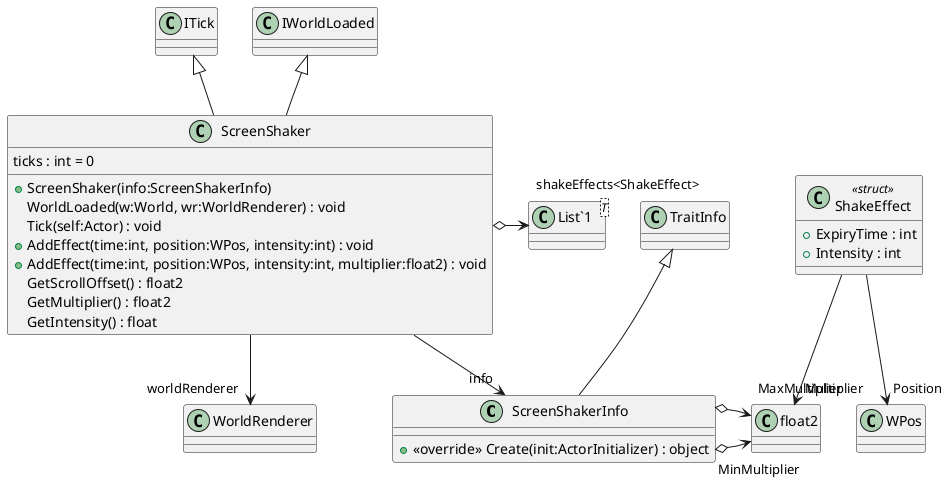 @startuml
class ScreenShakerInfo {
    + <<override>> Create(init:ActorInitializer) : object
}
class ScreenShaker {
    ticks : int = 0
    + ScreenShaker(info:ScreenShakerInfo)
    WorldLoaded(w:World, wr:WorldRenderer) : void
    Tick(self:Actor) : void
    + AddEffect(time:int, position:WPos, intensity:int) : void
    + AddEffect(time:int, position:WPos, intensity:int, multiplier:float2) : void
    GetScrollOffset() : float2
    GetMultiplier() : float2
    GetIntensity() : float
}
class ShakeEffect <<struct>> {
    + ExpiryTime : int
    + Intensity : int
}
class "List`1"<T> {
}
TraitInfo <|-- ScreenShakerInfo
ScreenShakerInfo o-> "MinMultiplier" float2
ScreenShakerInfo o-> "MaxMultiplier" float2
ITick <|-- ScreenShaker
IWorldLoaded <|-- ScreenShaker
ScreenShaker --> "info" ScreenShakerInfo
ScreenShaker --> "worldRenderer" WorldRenderer
ScreenShaker o-> "shakeEffects<ShakeEffect>" "List`1"
ShakeEffect --> "Position" WPos
ShakeEffect --> "Multiplier" float2
@enduml
